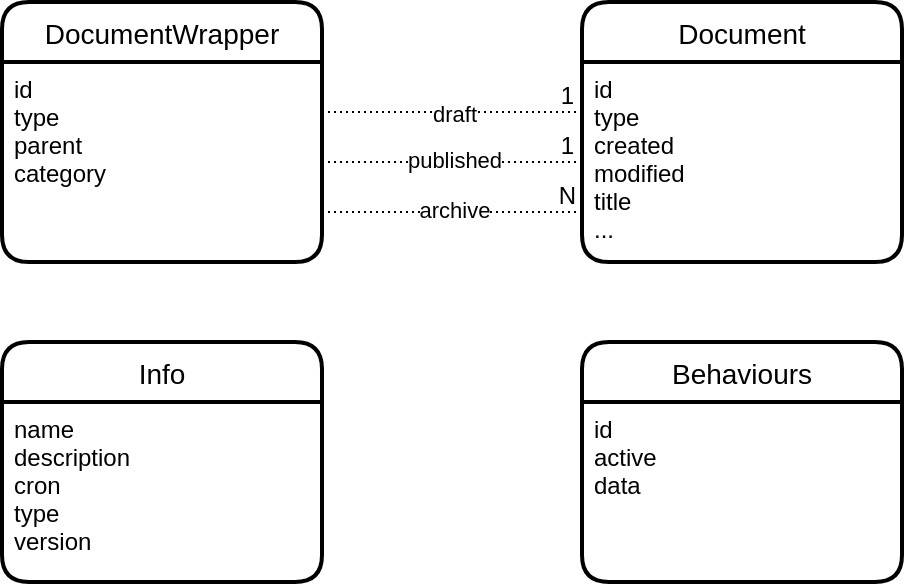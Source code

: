 <mxfile version="13.7.9" type="device"><diagram id="q99CJ_iUD1GF4jr9638n" name="Page-1"><mxGraphModel dx="538" dy="730" grid="1" gridSize="10" guides="1" tooltips="1" connect="1" arrows="1" fold="1" page="1" pageScale="1" pageWidth="827" pageHeight="1169" math="0" shadow="0"><root><mxCell id="0"/><mxCell id="1" parent="0"/><mxCell id="9wgaSzJ6qHCDQ62yYbqG-2" value="DocumentWrapper" style="swimlane;childLayout=stackLayout;horizontal=1;startSize=30;horizontalStack=0;rounded=1;fontSize=14;fontStyle=0;strokeWidth=2;resizeParent=0;resizeLast=1;shadow=0;dashed=0;align=center;" vertex="1" parent="1"><mxGeometry x="100" y="390" width="160" height="130" as="geometry"/></mxCell><mxCell id="9wgaSzJ6qHCDQ62yYbqG-3" value="id&#10;type&#10;parent&#10;category" style="align=left;strokeColor=none;fillColor=none;spacingLeft=4;fontSize=12;verticalAlign=top;resizable=0;rotatable=0;part=1;" vertex="1" parent="9wgaSzJ6qHCDQ62yYbqG-2"><mxGeometry y="30" width="160" height="100" as="geometry"/></mxCell><mxCell id="9wgaSzJ6qHCDQ62yYbqG-8" value="" style="endArrow=none;html=1;rounded=0;exitX=1;exitY=0.25;exitDx=0;exitDy=0;entryX=0;entryY=0.25;entryDx=0;entryDy=0;endSize=6;targetPerimeterSpacing=0;strokeWidth=1;sketch=0;shadow=0;spacingRight=0;dashed=1;dashPattern=1 2;" edge="1" parent="1" source="9wgaSzJ6qHCDQ62yYbqG-3" target="9wgaSzJ6qHCDQ62yYbqG-5"><mxGeometry relative="1" as="geometry"><mxPoint x="290" y="430" as="sourcePoint"/><mxPoint x="400" y="443" as="targetPoint"/></mxGeometry></mxCell><mxCell id="9wgaSzJ6qHCDQ62yYbqG-9" value="1" style="resizable=0;html=1;align=right;verticalAlign=bottom;" connectable="0" vertex="1" parent="9wgaSzJ6qHCDQ62yYbqG-8"><mxGeometry x="1" relative="1" as="geometry"><mxPoint x="-4" as="offset"/></mxGeometry></mxCell><mxCell id="9wgaSzJ6qHCDQ62yYbqG-10" value="draft" style="edgeLabel;html=1;align=center;verticalAlign=middle;resizable=0;points=[];spacingRight=0;" vertex="1" connectable="0" parent="9wgaSzJ6qHCDQ62yYbqG-8"><mxGeometry x="-0.233" y="-1" relative="1" as="geometry"><mxPoint x="16.21" as="offset"/></mxGeometry></mxCell><mxCell id="9wgaSzJ6qHCDQ62yYbqG-11" value="" style="endArrow=none;html=1;rounded=0;dashed=1;dashPattern=1 2;shadow=0;strokeWidth=1;entryX=0;entryY=0.5;entryDx=0;entryDy=0;" edge="1" parent="1" target="9wgaSzJ6qHCDQ62yYbqG-5"><mxGeometry relative="1" as="geometry"><mxPoint x="260" y="470" as="sourcePoint"/><mxPoint x="390" y="460" as="targetPoint"/></mxGeometry></mxCell><mxCell id="9wgaSzJ6qHCDQ62yYbqG-12" value="1" style="resizable=0;html=1;align=right;verticalAlign=bottom;" connectable="0" vertex="1" parent="9wgaSzJ6qHCDQ62yYbqG-11"><mxGeometry x="1" relative="1" as="geometry"><mxPoint x="-4" as="offset"/></mxGeometry></mxCell><mxCell id="9wgaSzJ6qHCDQ62yYbqG-13" value="published" style="edgeLabel;html=1;align=center;verticalAlign=middle;resizable=0;points=[];" vertex="1" connectable="0" parent="9wgaSzJ6qHCDQ62yYbqG-11"><mxGeometry x="-0.173" y="1" relative="1" as="geometry"><mxPoint x="12.07" as="offset"/></mxGeometry></mxCell><mxCell id="9wgaSzJ6qHCDQ62yYbqG-14" value="" style="endArrow=none;html=1;rounded=0;dashed=1;dashPattern=1 2;shadow=0;strokeWidth=1;exitX=1;exitY=0.75;exitDx=0;exitDy=0;entryX=0;entryY=0.75;entryDx=0;entryDy=0;" edge="1" parent="1" source="9wgaSzJ6qHCDQ62yYbqG-3" target="9wgaSzJ6qHCDQ62yYbqG-5"><mxGeometry relative="1" as="geometry"><mxPoint x="270" y="490" as="sourcePoint"/><mxPoint x="430" y="490" as="targetPoint"/></mxGeometry></mxCell><mxCell id="9wgaSzJ6qHCDQ62yYbqG-15" value="N" style="resizable=0;html=1;align=right;verticalAlign=bottom;" connectable="0" vertex="1" parent="9wgaSzJ6qHCDQ62yYbqG-14"><mxGeometry x="1" relative="1" as="geometry"><mxPoint x="-3" as="offset"/></mxGeometry></mxCell><mxCell id="9wgaSzJ6qHCDQ62yYbqG-16" value="archive" style="edgeLabel;html=1;align=center;verticalAlign=middle;resizable=0;points=[];" vertex="1" connectable="0" parent="9wgaSzJ6qHCDQ62yYbqG-14"><mxGeometry x="-0.282" y="1" relative="1" as="geometry"><mxPoint x="19.66" as="offset"/></mxGeometry></mxCell><mxCell id="9wgaSzJ6qHCDQ62yYbqG-4" value="Document" style="swimlane;childLayout=stackLayout;horizontal=1;startSize=30;horizontalStack=0;rounded=1;fontSize=14;fontStyle=0;strokeWidth=2;resizeParent=0;resizeLast=1;shadow=0;dashed=0;align=center;" vertex="1" parent="1"><mxGeometry x="390" y="390" width="160" height="130" as="geometry"/></mxCell><mxCell id="9wgaSzJ6qHCDQ62yYbqG-5" value="id&#10;type&#10;created&#10;modified&#10;title&#10;..." style="align=left;strokeColor=none;fillColor=none;spacingLeft=4;fontSize=12;verticalAlign=top;resizable=0;rotatable=0;part=1;" vertex="1" parent="9wgaSzJ6qHCDQ62yYbqG-4"><mxGeometry y="30" width="160" height="100" as="geometry"/></mxCell><mxCell id="9wgaSzJ6qHCDQ62yYbqG-20" value="Info" style="swimlane;childLayout=stackLayout;horizontal=1;startSize=30;horizontalStack=0;rounded=1;fontSize=14;fontStyle=0;strokeWidth=2;resizeParent=0;resizeLast=1;shadow=0;dashed=0;align=center;" vertex="1" parent="1"><mxGeometry x="100" y="560" width="160" height="120" as="geometry"/></mxCell><mxCell id="9wgaSzJ6qHCDQ62yYbqG-21" value="name&#10;description&#10;cron&#10;type&#10;version" style="align=left;strokeColor=none;fillColor=none;spacingLeft=4;fontSize=12;verticalAlign=top;resizable=0;rotatable=0;part=1;" vertex="1" parent="9wgaSzJ6qHCDQ62yYbqG-20"><mxGeometry y="30" width="160" height="90" as="geometry"/></mxCell><mxCell id="9wgaSzJ6qHCDQ62yYbqG-22" value="Behaviours" style="swimlane;childLayout=stackLayout;horizontal=1;startSize=30;horizontalStack=0;rounded=1;fontSize=14;fontStyle=0;strokeWidth=2;resizeParent=0;resizeLast=1;shadow=0;dashed=0;align=center;" vertex="1" parent="1"><mxGeometry x="390" y="560" width="160" height="120" as="geometry"/></mxCell><mxCell id="9wgaSzJ6qHCDQ62yYbqG-23" value="id&#10;active&#10;data" style="align=left;strokeColor=none;fillColor=none;spacingLeft=4;fontSize=12;verticalAlign=top;resizable=0;rotatable=0;part=1;" vertex="1" parent="9wgaSzJ6qHCDQ62yYbqG-22"><mxGeometry y="30" width="160" height="90" as="geometry"/></mxCell></root></mxGraphModel></diagram></mxfile>